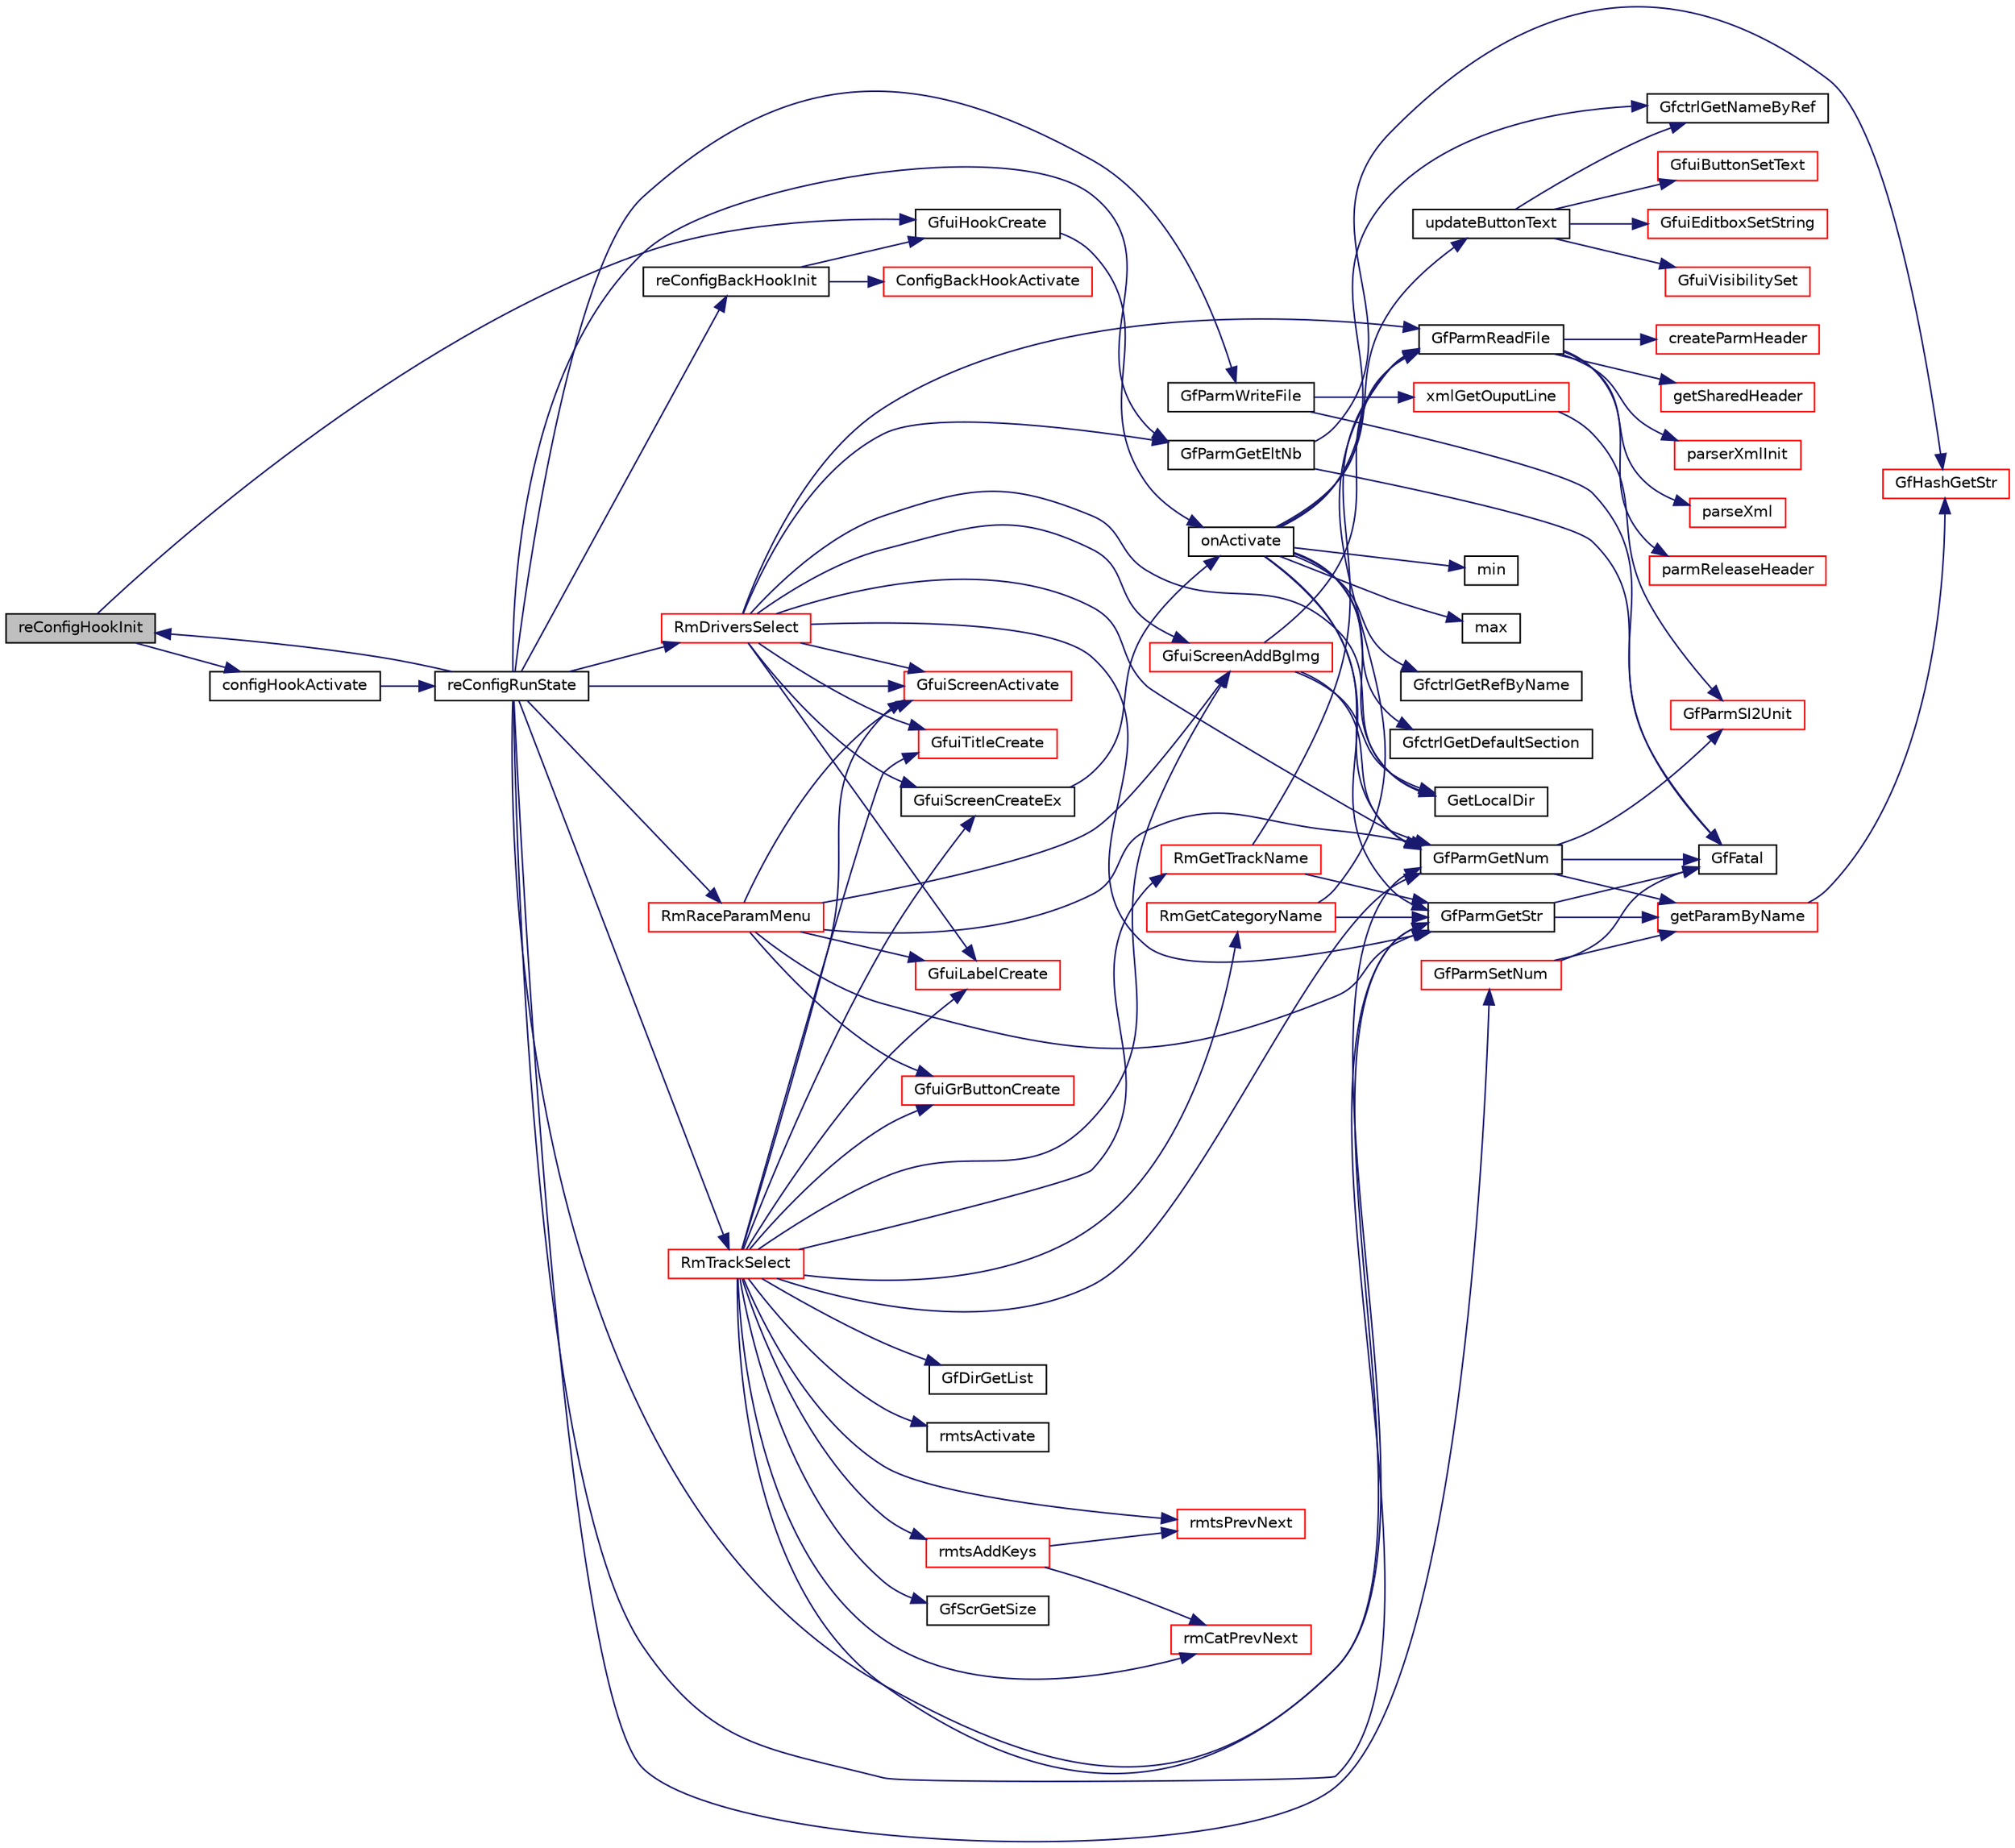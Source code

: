 digraph "reConfigHookInit"
{
  edge [fontname="Helvetica",fontsize="10",labelfontname="Helvetica",labelfontsize="10"];
  node [fontname="Helvetica",fontsize="10",shape=record];
  rankdir="LR";
  Node1 [label="reConfigHookInit",height=0.2,width=0.4,color="black", fillcolor="grey75", style="filled", fontcolor="black"];
  Node1 -> Node2 [color="midnightblue",fontsize="10",style="solid",fontname="Helvetica"];
  Node2 [label="GfuiHookCreate",height=0.2,width=0.4,color="black", fillcolor="white", style="filled",URL="$group__gui.html#ga9085c87039454c793822f4d5f0b07c7a",tooltip="Create a callback hook. "];
  Node2 -> Node3 [color="midnightblue",fontsize="10",style="solid",fontname="Helvetica"];
  Node3 [label="onActivate",height=0.2,width=0.4,color="black", fillcolor="white", style="filled",URL="$controlconfig_8cpp.html#aa648143267724ca9dda4aba973202a20"];
  Node3 -> Node4 [color="midnightblue",fontsize="10",style="solid",fontname="Helvetica"];
  Node4 [label="GetLocalDir",height=0.2,width=0.4,color="black", fillcolor="white", style="filled",URL="$tgf_8cpp.html#ae34eae3991aacabaf9c64025449d8c87"];
  Node3 -> Node5 [color="midnightblue",fontsize="10",style="solid",fontname="Helvetica"];
  Node5 [label="GfParmReadFile",height=0.2,width=0.4,color="black", fillcolor="white", style="filled",URL="$group__paramsfile.html#ga86fccfc1b5f8abf4ef6546896abd1e4f",tooltip="Read parameter set from file and return handle to parameter set. "];
  Node5 -> Node6 [color="midnightblue",fontsize="10",style="solid",fontname="Helvetica"];
  Node6 [label="getSharedHeader",height=0.2,width=0.4,color="red", fillcolor="white", style="filled",URL="$group__paramshelper.html#ga5935841c26ba851b585d1b06a06b04f9",tooltip="Helper function for looking up parameter sets in the cache. "];
  Node5 -> Node7 [color="midnightblue",fontsize="10",style="solid",fontname="Helvetica"];
  Node7 [label="createParmHeader",height=0.2,width=0.4,color="red", fillcolor="white", style="filled",URL="$group__paramshelper.html#ga51eeeb22e31263d97660ac17f4523059",tooltip="Helper function to create header for parameter set handle. "];
  Node5 -> Node8 [color="midnightblue",fontsize="10",style="solid",fontname="Helvetica"];
  Node8 [label="parserXmlInit",height=0.2,width=0.4,color="red", fillcolor="white", style="filled",URL="$group__paramshelper.html#gac858836123c9b216a1ac07054f1c622e",tooltip="Helper function to set up XML parser in parmHandle. "];
  Node5 -> Node9 [color="midnightblue",fontsize="10",style="solid",fontname="Helvetica"];
  Node9 [label="parseXml",height=0.2,width=0.4,color="red", fillcolor="white", style="filled",URL="$group__paramshelper.html#gaf8e1884873dd5449e8fedab60c19e46a",tooltip="Helper function to parse one line of XML. "];
  Node5 -> Node10 [color="midnightblue",fontsize="10",style="solid",fontname="Helvetica"];
  Node10 [label="parmReleaseHeader",height=0.2,width=0.4,color="red", fillcolor="white", style="filled",URL="$group__paramshelper.html#ga240416a305e2986d5fe269ae7ecc92df",tooltip="Helper function to release the parameter set if the reference counter is 0. "];
  Node3 -> Node11 [color="midnightblue",fontsize="10",style="solid",fontname="Helvetica"];
  Node11 [label="GfctrlGetNameByRef",height=0.2,width=0.4,color="black", fillcolor="white", style="filled",URL="$group__ctrl.html#gaa442694772535f7f366b2a5f15e052fb",tooltip="Get a control name by its reference. "];
  Node3 -> Node12 [color="midnightblue",fontsize="10",style="solid",fontname="Helvetica"];
  Node12 [label="GfParmGetStr",height=0.2,width=0.4,color="black", fillcolor="white", style="filled",URL="$group__paramsdata.html#gaa37bfd1fabd03d24fd50812c2330fa12",tooltip="Get a string parameter from the parameter set handle. "];
  Node12 -> Node13 [color="midnightblue",fontsize="10",style="solid",fontname="Helvetica"];
  Node13 [label="GfFatal",height=0.2,width=0.4,color="black", fillcolor="white", style="filled",URL="$tgf_8h.html#a927c58e55400ef72e0e54548b26f973d"];
  Node12 -> Node14 [color="midnightblue",fontsize="10",style="solid",fontname="Helvetica"];
  Node14 [label="getParamByName",height=0.2,width=0.4,color="red", fillcolor="white", style="filled",URL="$group__paramshelper.html#gad76ca407ee6b618e69f80c80aa319d63",tooltip="Helper function to get (or create) a parameter by name. "];
  Node14 -> Node15 [color="midnightblue",fontsize="10",style="solid",fontname="Helvetica"];
  Node15 [label="GfHashGetStr",height=0.2,width=0.4,color="red", fillcolor="white", style="filled",URL="$group__hash.html#ga4e47f57400b95ab9b6fe918c123fdb26",tooltip="Get the user data associated with a string key. "];
  Node3 -> Node16 [color="midnightblue",fontsize="10",style="solid",fontname="Helvetica"];
  Node16 [label="GfctrlGetRefByName",height=0.2,width=0.4,color="black", fillcolor="white", style="filled",URL="$group__ctrl.html#ga2bec3dfaf1e08d7bbf7a49ac2654bcd1",tooltip="Get a control reference by its name. "];
  Node3 -> Node17 [color="midnightblue",fontsize="10",style="solid",fontname="Helvetica"];
  Node17 [label="GfParmGetNum",height=0.2,width=0.4,color="black", fillcolor="white", style="filled",URL="$group__paramsdata.html#ga57d6d6694c94482128c7b7bd6bf0a2e8",tooltip="Get a numerical parameter from the parameter set handle. "];
  Node17 -> Node13 [color="midnightblue",fontsize="10",style="solid",fontname="Helvetica"];
  Node17 -> Node14 [color="midnightblue",fontsize="10",style="solid",fontname="Helvetica"];
  Node17 -> Node18 [color="midnightblue",fontsize="10",style="solid",fontname="Helvetica"];
  Node18 [label="GfParmSI2Unit",height=0.2,width=0.4,color="red", fillcolor="white", style="filled",URL="$group__paramsdata.html#gab24de0cda7e3f9a5ea42be6dd7592a38",tooltip="Convert a value from SI to given unit. "];
  Node3 -> Node19 [color="midnightblue",fontsize="10",style="solid",fontname="Helvetica"];
  Node19 [label="GfctrlGetDefaultSection",height=0.2,width=0.4,color="black", fillcolor="white", style="filled",URL="$control_8cpp.html#aeaf9367305a6cb0270c8c52e10b81191"];
  Node3 -> Node20 [color="midnightblue",fontsize="10",style="solid",fontname="Helvetica"];
  Node20 [label="min",height=0.2,width=0.4,color="black", fillcolor="white", style="filled",URL="$_basic_8h.html#a07ea3b7c7ac18b96fd67ba3a6757ceb2"];
  Node3 -> Node21 [color="midnightblue",fontsize="10",style="solid",fontname="Helvetica"];
  Node21 [label="max",height=0.2,width=0.4,color="black", fillcolor="white", style="filled",URL="$_basic_8h.html#a5d2b2bbbf85f9a5ef76ff76cf42a4e69"];
  Node3 -> Node22 [color="midnightblue",fontsize="10",style="solid",fontname="Helvetica"];
  Node22 [label="updateButtonText",height=0.2,width=0.4,color="black", fillcolor="white", style="filled",URL="$controlconfig_8cpp.html#af959d86b3d6a7b6190fb8bdddbf29cf7"];
  Node22 -> Node11 [color="midnightblue",fontsize="10",style="solid",fontname="Helvetica"];
  Node22 -> Node23 [color="midnightblue",fontsize="10",style="solid",fontname="Helvetica"];
  Node23 [label="GfuiButtonSetText",height=0.2,width=0.4,color="red", fillcolor="white", style="filled",URL="$group__gui.html#ga6cffbd411c8e21094c49eca5e4b41443",tooltip="Change the label of a button. "];
  Node22 -> Node24 [color="midnightblue",fontsize="10",style="solid",fontname="Helvetica"];
  Node24 [label="GfuiEditboxSetString",height=0.2,width=0.4,color="red", fillcolor="white", style="filled",URL="$group__gui.html#ga7e769622dd66806a6bc7a6bb2e8e0c25",tooltip="Set a new string. "];
  Node22 -> Node25 [color="midnightblue",fontsize="10",style="solid",fontname="Helvetica"];
  Node25 [label="GfuiVisibilitySet",height=0.2,width=0.4,color="red", fillcolor="white", style="filled",URL="$group__gui.html#ga54cdf60d97666c43dd2a16e4647a8309",tooltip="Set/unset the visibility attribute of an object. "];
  Node1 -> Node26 [color="midnightblue",fontsize="10",style="solid",fontname="Helvetica"];
  Node26 [label="configHookActivate",height=0.2,width=0.4,color="black", fillcolor="white", style="filled",URL="$racemanmenu_8cpp.html#a51f8e9a88ebce480e71ba4440ef6fbf3"];
  Node26 -> Node27 [color="midnightblue",fontsize="10",style="solid",fontname="Helvetica"];
  Node27 [label="reConfigRunState",height=0.2,width=0.4,color="black", fillcolor="white", style="filled",URL="$racemanmenu_8cpp.html#a170a89e5069d9594508d50600eb622da"];
  Node27 -> Node17 [color="midnightblue",fontsize="10",style="solid",fontname="Helvetica"];
  Node27 -> Node28 [color="midnightblue",fontsize="10",style="solid",fontname="Helvetica"];
  Node28 [label="GfParmGetEltNb",height=0.2,width=0.4,color="black", fillcolor="white", style="filled",URL="$group__paramslist.html#ga8e57c951dca972b605a7978baa11c41b",tooltip="Count the number of subsections in a section in the parameter set handle. "];
  Node28 -> Node13 [color="midnightblue",fontsize="10",style="solid",fontname="Helvetica"];
  Node28 -> Node15 [color="midnightblue",fontsize="10",style="solid",fontname="Helvetica"];
  Node27 -> Node29 [color="midnightblue",fontsize="10",style="solid",fontname="Helvetica"];
  Node29 [label="GfParmWriteFile",height=0.2,width=0.4,color="black", fillcolor="white", style="filled",URL="$group__paramsfile.html#ga74959dceaa06d202a6695e13a364b19a",tooltip="Write parameter set into file. "];
  Node29 -> Node13 [color="midnightblue",fontsize="10",style="solid",fontname="Helvetica"];
  Node29 -> Node30 [color="midnightblue",fontsize="10",style="solid",fontname="Helvetica"];
  Node30 [label="xmlGetOuputLine",height=0.2,width=0.4,color="red", fillcolor="white", style="filled",URL="$group__paramshelper.html#ga3d522dd29c83c2d11f9ae4c92f79a1d0",tooltip="Helper function to output one line of XML generated from the given parameter set. ..."];
  Node30 -> Node18 [color="midnightblue",fontsize="10",style="solid",fontname="Helvetica"];
  Node27 -> Node12 [color="midnightblue",fontsize="10",style="solid",fontname="Helvetica"];
  Node27 -> Node1 [color="midnightblue",fontsize="10",style="solid",fontname="Helvetica"];
  Node27 -> Node31 [color="midnightblue",fontsize="10",style="solid",fontname="Helvetica"];
  Node31 [label="reConfigBackHookInit",height=0.2,width=0.4,color="black", fillcolor="white", style="filled",URL="$racemanmenu_8cpp.html#a79d40d6d10013529af8980311863d058"];
  Node31 -> Node2 [color="midnightblue",fontsize="10",style="solid",fontname="Helvetica"];
  Node31 -> Node32 [color="midnightblue",fontsize="10",style="solid",fontname="Helvetica"];
  Node32 [label="ConfigBackHookActivate",height=0.2,width=0.4,color="red", fillcolor="white", style="filled",URL="$racemanmenu_8cpp.html#a2af866d1d5a5c4f93a82c63b9cda06c3"];
  Node27 -> Node33 [color="midnightblue",fontsize="10",style="solid",fontname="Helvetica"];
  Node33 [label="RmTrackSelect",height=0.2,width=0.4,color="red", fillcolor="white", style="filled",URL="$group__racemantools.html#ga890f9fb663dc8621e6a84e7062eb1a7a",tooltip="Track selection, the race manager parameter set is handed over in vs, tRmTrackSelect.param. "];
  Node33 -> Node34 [color="midnightblue",fontsize="10",style="solid",fontname="Helvetica"];
  Node34 [label="GfDirGetList",height=0.2,width=0.4,color="black", fillcolor="white", style="filled",URL="$group__dir.html#gab67712ccc96ff202dcda9d5d53de681c",tooltip="Get the list of files of a given directory. "];
  Node33 -> Node35 [color="midnightblue",fontsize="10",style="solid",fontname="Helvetica"];
  Node35 [label="RmGetCategoryName",height=0.2,width=0.4,color="red", fillcolor="white", style="filled",URL="$group__racemantools.html#gaceb15a6d5ce4cdf7a46fb6acd15ec2f2",tooltip="Get the track category name from the track category file. "];
  Node35 -> Node5 [color="midnightblue",fontsize="10",style="solid",fontname="Helvetica"];
  Node35 -> Node12 [color="midnightblue",fontsize="10",style="solid",fontname="Helvetica"];
  Node33 -> Node36 [color="midnightblue",fontsize="10",style="solid",fontname="Helvetica"];
  Node36 [label="RmGetTrackName",height=0.2,width=0.4,color="red", fillcolor="white", style="filled",URL="$group__racemantools.html#ga934873d2a8ff6880a564e979e61ae08d",tooltip="Get the track name defined in the parameters. "];
  Node36 -> Node5 [color="midnightblue",fontsize="10",style="solid",fontname="Helvetica"];
  Node36 -> Node12 [color="midnightblue",fontsize="10",style="solid",fontname="Helvetica"];
  Node33 -> Node17 [color="midnightblue",fontsize="10",style="solid",fontname="Helvetica"];
  Node33 -> Node12 [color="midnightblue",fontsize="10",style="solid",fontname="Helvetica"];
  Node33 -> Node37 [color="midnightblue",fontsize="10",style="solid",fontname="Helvetica"];
  Node37 [label="GfuiScreenCreateEx",height=0.2,width=0.4,color="black", fillcolor="white", style="filled",URL="$group__gui.html#gad9d378558d1ea2fb3348ef4341f99311",tooltip="Create a screen. "];
  Node37 -> Node3 [color="midnightblue",fontsize="10",style="solid",fontname="Helvetica"];
  Node33 -> Node38 [color="midnightblue",fontsize="10",style="solid",fontname="Helvetica"];
  Node38 [label="rmtsActivate",height=0.2,width=0.4,color="black", fillcolor="white", style="filled",URL="$trackselect_8cpp.html#a875ce4ead2312a22bef1c740850dcb04"];
  Node33 -> Node39 [color="midnightblue",fontsize="10",style="solid",fontname="Helvetica"];
  Node39 [label="GfuiScreenAddBgImg",height=0.2,width=0.4,color="red", fillcolor="white", style="filled",URL="$group__gui.html#ga2d1e0f1edf2ed7b53be750c721de1f0a",tooltip="Add an image background to a screen. "];
  Node39 -> Node4 [color="midnightblue",fontsize="10",style="solid",fontname="Helvetica"];
  Node39 -> Node5 [color="midnightblue",fontsize="10",style="solid",fontname="Helvetica"];
  Node39 -> Node17 [color="midnightblue",fontsize="10",style="solid",fontname="Helvetica"];
  Node33 -> Node40 [color="midnightblue",fontsize="10",style="solid",fontname="Helvetica"];
  Node40 [label="rmtsAddKeys",height=0.2,width=0.4,color="red", fillcolor="white", style="filled",URL="$trackselect_8cpp.html#ae2aa2a49387695fdfff4e708d1c8bff9"];
  Node40 -> Node41 [color="midnightblue",fontsize="10",style="solid",fontname="Helvetica"];
  Node41 [label="rmtsPrevNext",height=0.2,width=0.4,color="red", fillcolor="white", style="filled",URL="$trackselect_8cpp.html#a8a291faae6d70659cebb80d9f9456a8f"];
  Node40 -> Node42 [color="midnightblue",fontsize="10",style="solid",fontname="Helvetica"];
  Node42 [label="rmCatPrevNext",height=0.2,width=0.4,color="red", fillcolor="white", style="filled",URL="$trackselect_8cpp.html#a6a81c8cc3202e939512fe285b5f628f0"];
  Node33 -> Node43 [color="midnightblue",fontsize="10",style="solid",fontname="Helvetica"];
  Node43 [label="GfuiTitleCreate",height=0.2,width=0.4,color="red", fillcolor="white", style="filled",URL="$group__gui.html#ga2175b7439c4af8f85305dd64b5ebc7a9",tooltip="Add a Title to the screen. "];
  Node33 -> Node44 [color="midnightblue",fontsize="10",style="solid",fontname="Helvetica"];
  Node44 [label="GfuiGrButtonCreate",height=0.2,width=0.4,color="red", fillcolor="white", style="filled",URL="$group__gui.html#ga2ad6f0b103a45869580a5741a24373bc",tooltip="Add a graphical button to a screen. "];
  Node33 -> Node42 [color="midnightblue",fontsize="10",style="solid",fontname="Helvetica"];
  Node33 -> Node45 [color="midnightblue",fontsize="10",style="solid",fontname="Helvetica"];
  Node45 [label="GfuiLabelCreate",height=0.2,width=0.4,color="red", fillcolor="white", style="filled",URL="$group__gui.html#gab4145615769d37f74eb733b58f5345ee",tooltip="Add a label to a screen. "];
  Node33 -> Node41 [color="midnightblue",fontsize="10",style="solid",fontname="Helvetica"];
  Node33 -> Node46 [color="midnightblue",fontsize="10",style="solid",fontname="Helvetica"];
  Node46 [label="GfScrGetSize",height=0.2,width=0.4,color="black", fillcolor="white", style="filled",URL="$group__screen.html#gadcb66ba3f12ba1cb4c98367898c7f432",tooltip="Get the screen and viewport sizes. "];
  Node33 -> Node47 [color="midnightblue",fontsize="10",style="solid",fontname="Helvetica"];
  Node47 [label="GfuiScreenActivate",height=0.2,width=0.4,color="red", fillcolor="white", style="filled",URL="$group__gui.html#gadbbca757848adfdf2719c4678e30a0a2",tooltip="Activate a screen and make it current. "];
  Node27 -> Node48 [color="midnightblue",fontsize="10",style="solid",fontname="Helvetica"];
  Node48 [label="RmDriversSelect",height=0.2,width=0.4,color="red", fillcolor="white", style="filled",URL="$group__racemantools.html#ga77ff1c72bbd34dfec8b1f2b536f51107",tooltip="Drivers list selection, the race manager parameter set is handed over in vs, tRmDrvSelect.param. "];
  Node48 -> Node37 [color="midnightblue",fontsize="10",style="solid",fontname="Helvetica"];
  Node48 -> Node39 [color="midnightblue",fontsize="10",style="solid",fontname="Helvetica"];
  Node48 -> Node43 [color="midnightblue",fontsize="10",style="solid",fontname="Helvetica"];
  Node48 -> Node45 [color="midnightblue",fontsize="10",style="solid",fontname="Helvetica"];
  Node48 -> Node4 [color="midnightblue",fontsize="10",style="solid",fontname="Helvetica"];
  Node48 -> Node5 [color="midnightblue",fontsize="10",style="solid",fontname="Helvetica"];
  Node48 -> Node12 [color="midnightblue",fontsize="10",style="solid",fontname="Helvetica"];
  Node48 -> Node17 [color="midnightblue",fontsize="10",style="solid",fontname="Helvetica"];
  Node48 -> Node28 [color="midnightblue",fontsize="10",style="solid",fontname="Helvetica"];
  Node48 -> Node47 [color="midnightblue",fontsize="10",style="solid",fontname="Helvetica"];
  Node27 -> Node49 [color="midnightblue",fontsize="10",style="solid",fontname="Helvetica"];
  Node49 [label="RmRaceParamMenu",height=0.2,width=0.4,color="red", fillcolor="white", style="filled",URL="$group__racemantools.html#ga80818696eb9369f62533faa5875eb6d4",tooltip="Race options menu. "];
  Node49 -> Node39 [color="midnightblue",fontsize="10",style="solid",fontname="Helvetica"];
  Node49 -> Node45 [color="midnightblue",fontsize="10",style="solid",fontname="Helvetica"];
  Node49 -> Node17 [color="midnightblue",fontsize="10",style="solid",fontname="Helvetica"];
  Node49 -> Node44 [color="midnightblue",fontsize="10",style="solid",fontname="Helvetica"];
  Node49 -> Node12 [color="midnightblue",fontsize="10",style="solid",fontname="Helvetica"];
  Node49 -> Node47 [color="midnightblue",fontsize="10",style="solid",fontname="Helvetica"];
  Node27 -> Node50 [color="midnightblue",fontsize="10",style="solid",fontname="Helvetica"];
  Node50 [label="GfParmSetNum",height=0.2,width=0.4,color="red", fillcolor="white", style="filled",URL="$group__paramsdata.html#gaeffbd4db596ae3239a35d7fbd3f442fa",tooltip="Set a numerical parameter in the parameter set handle. "];
  Node50 -> Node13 [color="midnightblue",fontsize="10",style="solid",fontname="Helvetica"];
  Node50 -> Node14 [color="midnightblue",fontsize="10",style="solid",fontname="Helvetica"];
  Node27 -> Node47 [color="midnightblue",fontsize="10",style="solid",fontname="Helvetica"];
}
